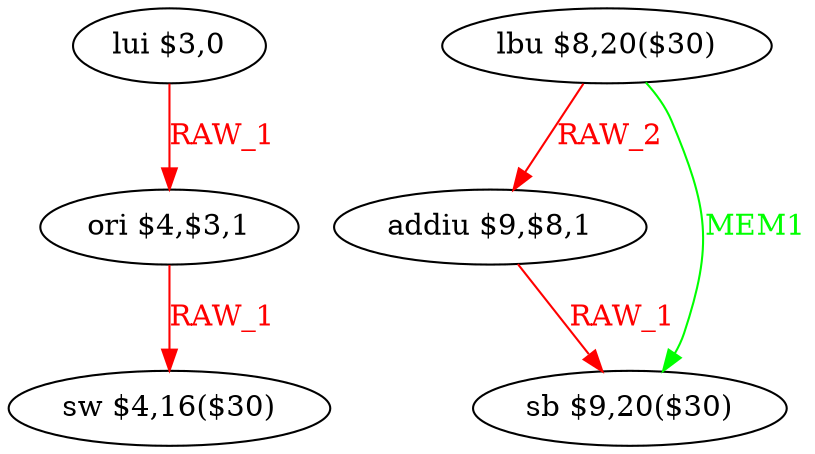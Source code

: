 digraph G1 {
node [shape = ellipse];
i0 [label = "lui $3,0"] ;
i0 ->  i1 [color = red, fontcolor = red, label= "RAW_1"];
i1 [label = "ori $4,$3,1"] ;
i1 ->  i2 [color = red, fontcolor = red, label= "RAW_1"];
i2 [label = "sw $4,16($30)"] ;
i3 [label = "lbu $8,20($30)"] ;
i3 ->  i4 [color = red, fontcolor = red, label= "RAW_2"];
i3 ->  i5 [color = green, fontcolor = green, label= "MEM1"];
i4 [label = "addiu $9,$8,1"] ;
i4 ->  i5 [color = red, fontcolor = red, label= "RAW_1"];
i5 [label = "sb $9,20($30)"] ;
}
